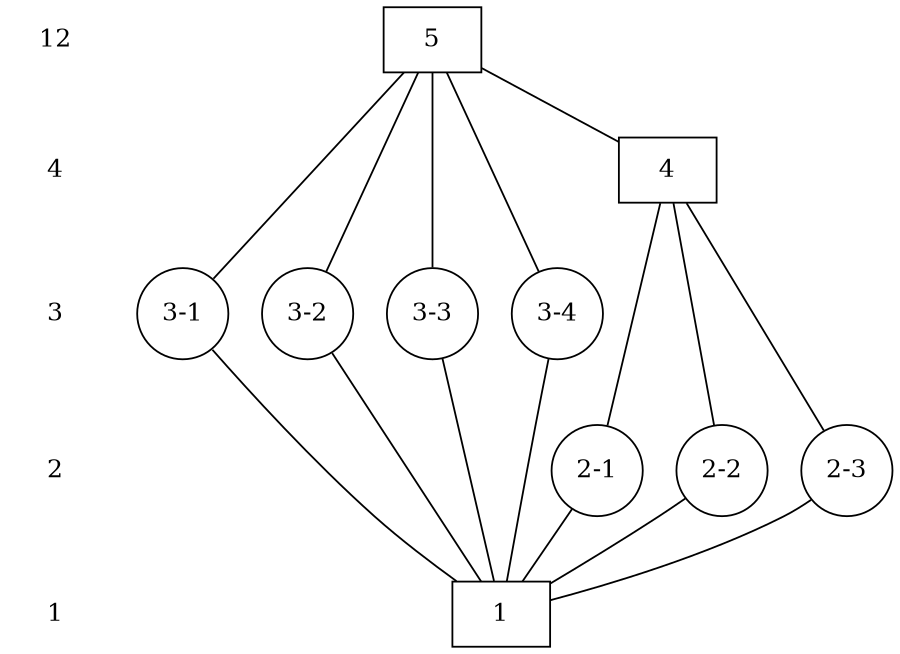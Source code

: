 digraph lattice {
size = "6,6";
"s1" [label="1", color=white];
"s2" [label="2", color=white];
"s3" [label="3", color=white];
"s4" [label="4", color=white];
"s12" [label="12", color=white];
"s12"->"s4" [color=white,arrowhead=none];
"s4"->"s3" [color=white,arrowhead=none];
"s3"->"s2" [color=white,arrowhead=none];
"s2"->"s1" [color=white,arrowhead=none];
"1x1" [label="1", shape=box];
{ rank=same; "s1" "1x1";}
"2x1" [label="2-1", shape=circle];
"2x2" [label="2-2", shape=circle];
"2x3" [label="2-3", shape=circle];
{ rank=same; "s2" "2x1" "2x2" "2x3";}
"3x1" [label="3-1", shape=circle];
"3x2" [label="3-2", shape=circle];
"3x3" [label="3-3", shape=circle];
"3x4" [label="3-4", shape=circle];
{ rank=same; "s3" "3x1" "3x2" "3x3" "3x4";}
"4x1" [label="4", shape=box];
{ rank=same; "s4" "4x1";}
"5x1" [label="5", shape=box];
{ rank=same; "s12" "5x1";}
"2x1" -> "1x1" [arrowhead=none];
"2x2" -> "1x1" [arrowhead=none];
"2x3" -> "1x1" [arrowhead=none];
"3x1" -> "1x1" [arrowhead=none];
"3x2" -> "1x1" [arrowhead=none];
"3x3" -> "1x1" [arrowhead=none];
"3x4" -> "1x1" [arrowhead=none];
"4x1" -> "2x1" [arrowhead=none];
"4x1" -> "2x2" [arrowhead=none];
"4x1" -> "2x3" [arrowhead=none];
"5x1" -> "4x1" [arrowhead=none];
"5x1" -> "3x1" [arrowhead=none];
"5x1" -> "3x2" [arrowhead=none];
"5x1" -> "3x3" [arrowhead=none];
"5x1" -> "3x4" [arrowhead=none];
}
